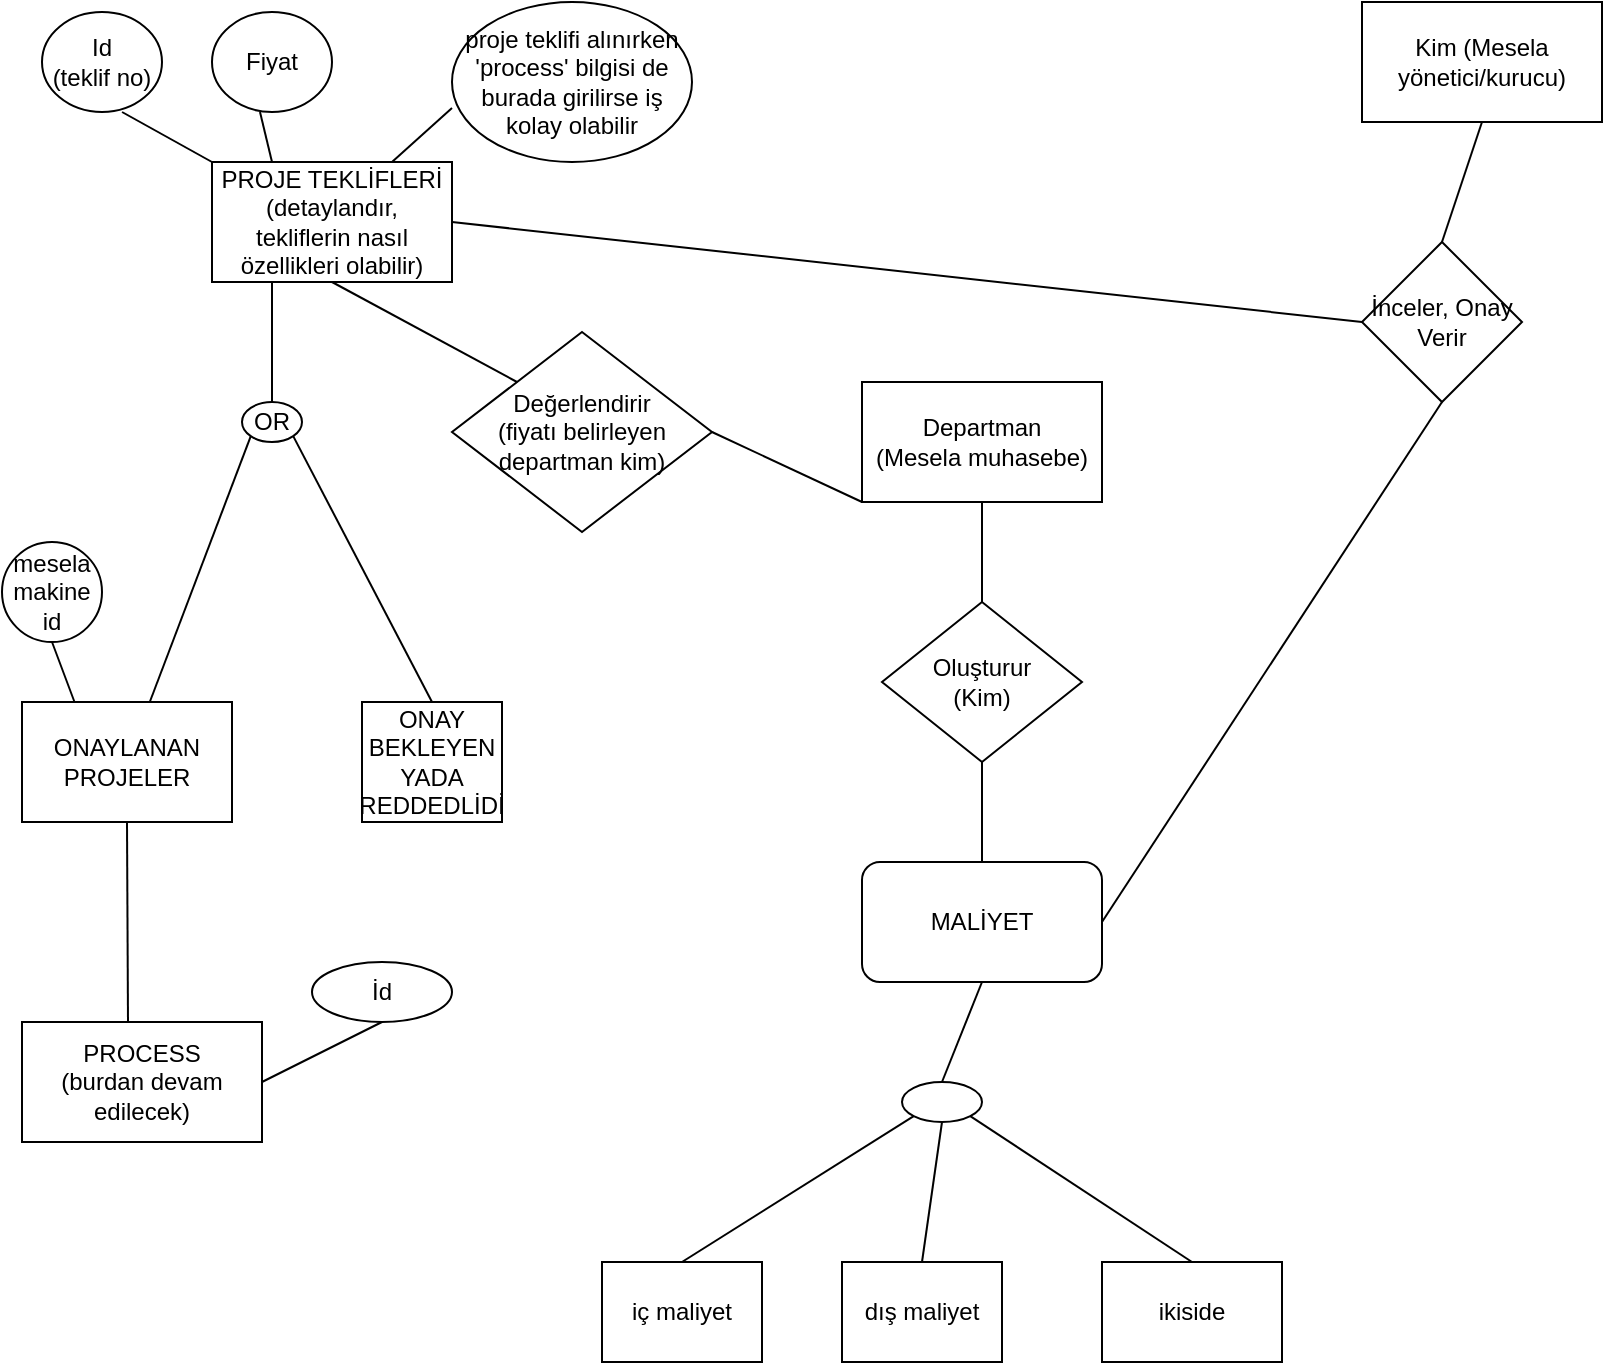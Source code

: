 <mxfile version="21.3.4" type="github">
  <diagram name="Sayfa -1" id="zG_2l_ArqiEFrmXrTz8i">
    <mxGraphModel dx="806" dy="463" grid="1" gridSize="10" guides="1" tooltips="1" connect="1" arrows="1" fold="1" page="1" pageScale="1" pageWidth="827" pageHeight="1169" math="0" shadow="0">
      <root>
        <mxCell id="0" />
        <mxCell id="1" parent="0" />
        <mxCell id="zONAMrrNQjnf0vysekHA-1" value="PROJE TEKLİFLERİ&lt;br&gt;(detaylandır,&lt;br&gt;tekliflerin nasıl özellikleri olabilir)" style="rounded=0;whiteSpace=wrap;html=1;" parent="1" vertex="1">
          <mxGeometry x="115" y="90" width="120" height="60" as="geometry" />
        </mxCell>
        <mxCell id="zONAMrrNQjnf0vysekHA-3" value="" style="endArrow=none;html=1;rounded=0;exitX=0;exitY=0;exitDx=0;exitDy=0;entryX=0.667;entryY=1;entryDx=0;entryDy=0;entryPerimeter=0;" parent="1" source="zONAMrrNQjnf0vysekHA-1" target="zONAMrrNQjnf0vysekHA-4" edge="1">
          <mxGeometry width="50" height="50" relative="1" as="geometry">
            <mxPoint x="390" y="200" as="sourcePoint" />
            <mxPoint x="180" y="130" as="targetPoint" />
          </mxGeometry>
        </mxCell>
        <mxCell id="zONAMrrNQjnf0vysekHA-4" value="Id&lt;br&gt;(teklif no)" style="ellipse;whiteSpace=wrap;html=1;" parent="1" vertex="1">
          <mxGeometry x="30" y="15" width="60" height="50" as="geometry" />
        </mxCell>
        <mxCell id="zONAMrrNQjnf0vysekHA-5" value="Değerlendirir&lt;br&gt;(fiyatı belirleyen departman kim)" style="rhombus;whiteSpace=wrap;html=1;" parent="1" vertex="1">
          <mxGeometry x="235" y="175" width="130" height="100" as="geometry" />
        </mxCell>
        <mxCell id="zONAMrrNQjnf0vysekHA-6" value="" style="endArrow=none;html=1;rounded=0;exitX=0;exitY=0;exitDx=0;exitDy=0;entryX=0.5;entryY=1;entryDx=0;entryDy=0;" parent="1" source="zONAMrrNQjnf0vysekHA-5" target="zONAMrrNQjnf0vysekHA-1" edge="1">
          <mxGeometry width="50" height="50" relative="1" as="geometry">
            <mxPoint x="390" y="390" as="sourcePoint" />
            <mxPoint x="440" y="340" as="targetPoint" />
          </mxGeometry>
        </mxCell>
        <mxCell id="zONAMrrNQjnf0vysekHA-7" value="MALİYET" style="rounded=1;whiteSpace=wrap;html=1;fillColor=none;" parent="1" vertex="1">
          <mxGeometry x="440" y="440" width="120" height="60" as="geometry" />
        </mxCell>
        <mxCell id="zONAMrrNQjnf0vysekHA-12" value="dış maliyet" style="rounded=0;whiteSpace=wrap;html=1;" parent="1" vertex="1">
          <mxGeometry x="430" y="640" width="80" height="50" as="geometry" />
        </mxCell>
        <mxCell id="zONAMrrNQjnf0vysekHA-13" value="iç maliyet" style="rounded=0;whiteSpace=wrap;html=1;" parent="1" vertex="1">
          <mxGeometry x="310" y="640" width="80" height="50" as="geometry" />
        </mxCell>
        <mxCell id="zONAMrrNQjnf0vysekHA-15" value="Oluşturur&lt;br&gt;(Kim)" style="rhombus;whiteSpace=wrap;html=1;" parent="1" vertex="1">
          <mxGeometry x="450" y="310" width="100" height="80" as="geometry" />
        </mxCell>
        <mxCell id="zONAMrrNQjnf0vysekHA-16" value="" style="endArrow=none;html=1;rounded=0;exitX=0.5;exitY=0;exitDx=0;exitDy=0;entryX=0.5;entryY=1;entryDx=0;entryDy=0;" parent="1" source="zONAMrrNQjnf0vysekHA-7" target="zONAMrrNQjnf0vysekHA-15" edge="1">
          <mxGeometry width="50" height="50" relative="1" as="geometry">
            <mxPoint x="390" y="390" as="sourcePoint" />
            <mxPoint x="440" y="340" as="targetPoint" />
          </mxGeometry>
        </mxCell>
        <mxCell id="zONAMrrNQjnf0vysekHA-17" value="Departman&lt;br&gt;(Mesela muhasebe)" style="rounded=0;whiteSpace=wrap;html=1;" parent="1" vertex="1">
          <mxGeometry x="440" y="200" width="120" height="60" as="geometry" />
        </mxCell>
        <mxCell id="zONAMrrNQjnf0vysekHA-18" value="" style="endArrow=none;html=1;rounded=0;entryX=0.5;entryY=1;entryDx=0;entryDy=0;exitX=0.5;exitY=0;exitDx=0;exitDy=0;" parent="1" source="zONAMrrNQjnf0vysekHA-15" target="zONAMrrNQjnf0vysekHA-17" edge="1">
          <mxGeometry width="50" height="50" relative="1" as="geometry">
            <mxPoint x="390" y="390" as="sourcePoint" />
            <mxPoint x="440" y="340" as="targetPoint" />
          </mxGeometry>
        </mxCell>
        <mxCell id="zONAMrrNQjnf0vysekHA-19" value="" style="endArrow=none;html=1;rounded=0;exitX=1;exitY=0.5;exitDx=0;exitDy=0;entryX=0;entryY=1;entryDx=0;entryDy=0;" parent="1" source="zONAMrrNQjnf0vysekHA-5" target="zONAMrrNQjnf0vysekHA-17" edge="1">
          <mxGeometry width="50" height="50" relative="1" as="geometry">
            <mxPoint x="390" y="390" as="sourcePoint" />
            <mxPoint x="440" y="340" as="targetPoint" />
            <Array as="points" />
          </mxGeometry>
        </mxCell>
        <mxCell id="zONAMrrNQjnf0vysekHA-21" value="Fiyat" style="ellipse;whiteSpace=wrap;html=1;" parent="1" vertex="1">
          <mxGeometry x="115" y="15" width="60" height="50" as="geometry" />
        </mxCell>
        <mxCell id="zONAMrrNQjnf0vysekHA-23" value="" style="endArrow=none;html=1;rounded=0;exitX=0.25;exitY=0;exitDx=0;exitDy=0;entryX=0.4;entryY=1;entryDx=0;entryDy=0;entryPerimeter=0;" parent="1" source="zONAMrrNQjnf0vysekHA-1" target="zONAMrrNQjnf0vysekHA-21" edge="1">
          <mxGeometry width="50" height="50" relative="1" as="geometry">
            <mxPoint x="390" y="320" as="sourcePoint" />
            <mxPoint x="440" y="270" as="targetPoint" />
          </mxGeometry>
        </mxCell>
        <mxCell id="L7gXg9hvqnpm4vM7p5AW-1" value="" style="endArrow=none;html=1;rounded=0;exitX=1;exitY=0.5;exitDx=0;exitDy=0;entryX=0.5;entryY=1;entryDx=0;entryDy=0;" edge="1" parent="1" source="zONAMrrNQjnf0vysekHA-7" target="L7gXg9hvqnpm4vM7p5AW-3">
          <mxGeometry width="50" height="50" relative="1" as="geometry">
            <mxPoint x="390" y="390" as="sourcePoint" />
            <mxPoint x="680" y="320" as="targetPoint" />
          </mxGeometry>
        </mxCell>
        <mxCell id="L7gXg9hvqnpm4vM7p5AW-2" value="Kim (Mesela yönetici/kurucu)" style="rounded=0;whiteSpace=wrap;html=1;" vertex="1" parent="1">
          <mxGeometry x="690" y="10" width="120" height="60" as="geometry" />
        </mxCell>
        <mxCell id="L7gXg9hvqnpm4vM7p5AW-3" value="İnceler, Onay Verir" style="rhombus;whiteSpace=wrap;html=1;" vertex="1" parent="1">
          <mxGeometry x="690" y="130" width="80" height="80" as="geometry" />
        </mxCell>
        <mxCell id="L7gXg9hvqnpm4vM7p5AW-4" value="" style="endArrow=none;html=1;rounded=0;entryX=0.5;entryY=0;entryDx=0;entryDy=0;exitX=0.5;exitY=1;exitDx=0;exitDy=0;" edge="1" parent="1" source="L7gXg9hvqnpm4vM7p5AW-2" target="L7gXg9hvqnpm4vM7p5AW-3">
          <mxGeometry width="50" height="50" relative="1" as="geometry">
            <mxPoint x="390" y="390" as="sourcePoint" />
            <mxPoint x="440" y="340" as="targetPoint" />
          </mxGeometry>
        </mxCell>
        <mxCell id="L7gXg9hvqnpm4vM7p5AW-5" value="" style="endArrow=none;html=1;rounded=0;entryX=0.5;entryY=1;entryDx=0;entryDy=0;exitX=0.5;exitY=0;exitDx=0;exitDy=0;" edge="1" parent="1" source="L7gXg9hvqnpm4vM7p5AW-7" target="zONAMrrNQjnf0vysekHA-7">
          <mxGeometry width="50" height="50" relative="1" as="geometry">
            <mxPoint x="490" y="500" as="sourcePoint" />
            <mxPoint x="440" y="520" as="targetPoint" />
          </mxGeometry>
        </mxCell>
        <mxCell id="L7gXg9hvqnpm4vM7p5AW-6" value="" style="endArrow=none;html=1;rounded=0;entryX=0.5;entryY=0;entryDx=0;entryDy=0;exitX=0.5;exitY=1;exitDx=0;exitDy=0;" edge="1" parent="1" source="L7gXg9hvqnpm4vM7p5AW-7" target="zONAMrrNQjnf0vysekHA-12">
          <mxGeometry width="50" height="50" relative="1" as="geometry">
            <mxPoint x="520" y="510" as="sourcePoint" />
            <mxPoint x="440" y="520" as="targetPoint" />
          </mxGeometry>
        </mxCell>
        <mxCell id="L7gXg9hvqnpm4vM7p5AW-7" value="" style="ellipse;whiteSpace=wrap;html=1;" vertex="1" parent="1">
          <mxGeometry x="460" y="550" width="40" height="20" as="geometry" />
        </mxCell>
        <mxCell id="L7gXg9hvqnpm4vM7p5AW-9" value="" style="endArrow=none;html=1;rounded=0;entryX=0;entryY=1;entryDx=0;entryDy=0;exitX=0.5;exitY=0;exitDx=0;exitDy=0;" edge="1" parent="1" source="zONAMrrNQjnf0vysekHA-13" target="L7gXg9hvqnpm4vM7p5AW-7">
          <mxGeometry width="50" height="50" relative="1" as="geometry">
            <mxPoint x="390" y="570" as="sourcePoint" />
            <mxPoint x="440" y="520" as="targetPoint" />
          </mxGeometry>
        </mxCell>
        <mxCell id="L7gXg9hvqnpm4vM7p5AW-10" value="ikiside" style="rounded=0;whiteSpace=wrap;html=1;" vertex="1" parent="1">
          <mxGeometry x="560" y="640" width="90" height="50" as="geometry" />
        </mxCell>
        <mxCell id="L7gXg9hvqnpm4vM7p5AW-11" value="" style="endArrow=none;html=1;rounded=0;exitX=1;exitY=1;exitDx=0;exitDy=0;entryX=0.5;entryY=0;entryDx=0;entryDy=0;" edge="1" parent="1" source="L7gXg9hvqnpm4vM7p5AW-7" target="L7gXg9hvqnpm4vM7p5AW-10">
          <mxGeometry width="50" height="50" relative="1" as="geometry">
            <mxPoint x="390" y="450" as="sourcePoint" />
            <mxPoint x="440" y="400" as="targetPoint" />
          </mxGeometry>
        </mxCell>
        <mxCell id="L7gXg9hvqnpm4vM7p5AW-13" value="" style="endArrow=none;html=1;rounded=0;exitX=1;exitY=0.5;exitDx=0;exitDy=0;entryX=0;entryY=0.5;entryDx=0;entryDy=0;" edge="1" parent="1" source="zONAMrrNQjnf0vysekHA-1" target="L7gXg9hvqnpm4vM7p5AW-3">
          <mxGeometry width="50" height="50" relative="1" as="geometry">
            <mxPoint x="390" y="210" as="sourcePoint" />
            <mxPoint x="440" y="160" as="targetPoint" />
          </mxGeometry>
        </mxCell>
        <mxCell id="L7gXg9hvqnpm4vM7p5AW-14" value="" style="endArrow=none;html=1;rounded=0;exitX=0;exitY=1;exitDx=0;exitDy=0;" edge="1" parent="1" source="L7gXg9hvqnpm4vM7p5AW-20" target="L7gXg9hvqnpm4vM7p5AW-15">
          <mxGeometry width="50" height="50" relative="1" as="geometry">
            <mxPoint x="24" y="320" as="sourcePoint" />
            <mxPoint x="60" y="260" as="targetPoint" />
          </mxGeometry>
        </mxCell>
        <mxCell id="L7gXg9hvqnpm4vM7p5AW-15" value="ONAYLANAN PROJELER" style="rounded=0;whiteSpace=wrap;html=1;" vertex="1" parent="1">
          <mxGeometry x="20" y="360" width="105" height="60" as="geometry" />
        </mxCell>
        <mxCell id="L7gXg9hvqnpm4vM7p5AW-16" value="ONAY BEKLEYEN YADA REDDEDLİDİ" style="rounded=0;whiteSpace=wrap;html=1;" vertex="1" parent="1">
          <mxGeometry x="190" y="360" width="70" height="60" as="geometry" />
        </mxCell>
        <mxCell id="L7gXg9hvqnpm4vM7p5AW-17" value="" style="endArrow=none;html=1;rounded=0;exitX=0.5;exitY=0;exitDx=0;exitDy=0;entryX=1;entryY=1;entryDx=0;entryDy=0;" edge="1" parent="1" source="L7gXg9hvqnpm4vM7p5AW-16" target="L7gXg9hvqnpm4vM7p5AW-20">
          <mxGeometry width="50" height="50" relative="1" as="geometry">
            <mxPoint x="310" y="330" as="sourcePoint" />
            <mxPoint x="360" y="280" as="targetPoint" />
          </mxGeometry>
        </mxCell>
        <mxCell id="L7gXg9hvqnpm4vM7p5AW-20" value="OR" style="ellipse;whiteSpace=wrap;html=1;" vertex="1" parent="1">
          <mxGeometry x="130" y="210" width="30" height="20" as="geometry" />
        </mxCell>
        <mxCell id="L7gXg9hvqnpm4vM7p5AW-21" value="" style="endArrow=none;html=1;rounded=0;exitX=0.5;exitY=0;exitDx=0;exitDy=0;entryX=0.25;entryY=1;entryDx=0;entryDy=0;" edge="1" parent="1" source="L7gXg9hvqnpm4vM7p5AW-20" target="zONAMrrNQjnf0vysekHA-1">
          <mxGeometry width="50" height="50" relative="1" as="geometry">
            <mxPoint x="310" y="330" as="sourcePoint" />
            <mxPoint x="360" y="280" as="targetPoint" />
          </mxGeometry>
        </mxCell>
        <mxCell id="L7gXg9hvqnpm4vM7p5AW-22" value="mesela makine id" style="ellipse;whiteSpace=wrap;html=1;" vertex="1" parent="1">
          <mxGeometry x="10" y="280" width="50" height="50" as="geometry" />
        </mxCell>
        <mxCell id="L7gXg9hvqnpm4vM7p5AW-23" value="" style="endArrow=none;html=1;rounded=0;exitX=0.25;exitY=0;exitDx=0;exitDy=0;entryX=0.5;entryY=1;entryDx=0;entryDy=0;" edge="1" parent="1" source="L7gXg9hvqnpm4vM7p5AW-15" target="L7gXg9hvqnpm4vM7p5AW-22">
          <mxGeometry width="50" height="50" relative="1" as="geometry">
            <mxPoint x="310" y="330" as="sourcePoint" />
            <mxPoint x="360" y="280" as="targetPoint" />
          </mxGeometry>
        </mxCell>
        <mxCell id="L7gXg9hvqnpm4vM7p5AW-24" value="proje teklifi alınırken &#39;process&#39; bilgisi de burada girilirse iş kolay olabilir" style="ellipse;whiteSpace=wrap;html=1;" vertex="1" parent="1">
          <mxGeometry x="235" y="10" width="120" height="80" as="geometry" />
        </mxCell>
        <mxCell id="L7gXg9hvqnpm4vM7p5AW-25" value="" style="endArrow=none;html=1;rounded=0;exitX=0.75;exitY=0;exitDx=0;exitDy=0;entryX=0;entryY=0.663;entryDx=0;entryDy=0;entryPerimeter=0;" edge="1" parent="1" source="zONAMrrNQjnf0vysekHA-1" target="L7gXg9hvqnpm4vM7p5AW-24">
          <mxGeometry width="50" height="50" relative="1" as="geometry">
            <mxPoint x="310" y="210" as="sourcePoint" />
            <mxPoint x="360" y="160" as="targetPoint" />
          </mxGeometry>
        </mxCell>
        <mxCell id="L7gXg9hvqnpm4vM7p5AW-26" value="" style="endArrow=none;html=1;rounded=0;entryX=0.5;entryY=1;entryDx=0;entryDy=0;" edge="1" parent="1" target="L7gXg9hvqnpm4vM7p5AW-15">
          <mxGeometry width="50" height="50" relative="1" as="geometry">
            <mxPoint x="73" y="520" as="sourcePoint" />
            <mxPoint x="360" y="520" as="targetPoint" />
          </mxGeometry>
        </mxCell>
        <mxCell id="L7gXg9hvqnpm4vM7p5AW-27" value="PROCESS&lt;br&gt;(burdan devam edilecek)" style="rounded=0;whiteSpace=wrap;html=1;" vertex="1" parent="1">
          <mxGeometry x="20" y="520" width="120" height="60" as="geometry" />
        </mxCell>
        <mxCell id="L7gXg9hvqnpm4vM7p5AW-28" value="İd" style="ellipse;whiteSpace=wrap;html=1;" vertex="1" parent="1">
          <mxGeometry x="165" y="490" width="70" height="30" as="geometry" />
        </mxCell>
        <mxCell id="L7gXg9hvqnpm4vM7p5AW-29" value="" style="endArrow=none;html=1;rounded=0;exitX=1;exitY=0.5;exitDx=0;exitDy=0;entryX=0.5;entryY=1;entryDx=0;entryDy=0;" edge="1" parent="1" source="L7gXg9hvqnpm4vM7p5AW-27" target="L7gXg9hvqnpm4vM7p5AW-28">
          <mxGeometry width="50" height="50" relative="1" as="geometry">
            <mxPoint x="310" y="570" as="sourcePoint" />
            <mxPoint x="360" y="520" as="targetPoint" />
          </mxGeometry>
        </mxCell>
      </root>
    </mxGraphModel>
  </diagram>
</mxfile>
